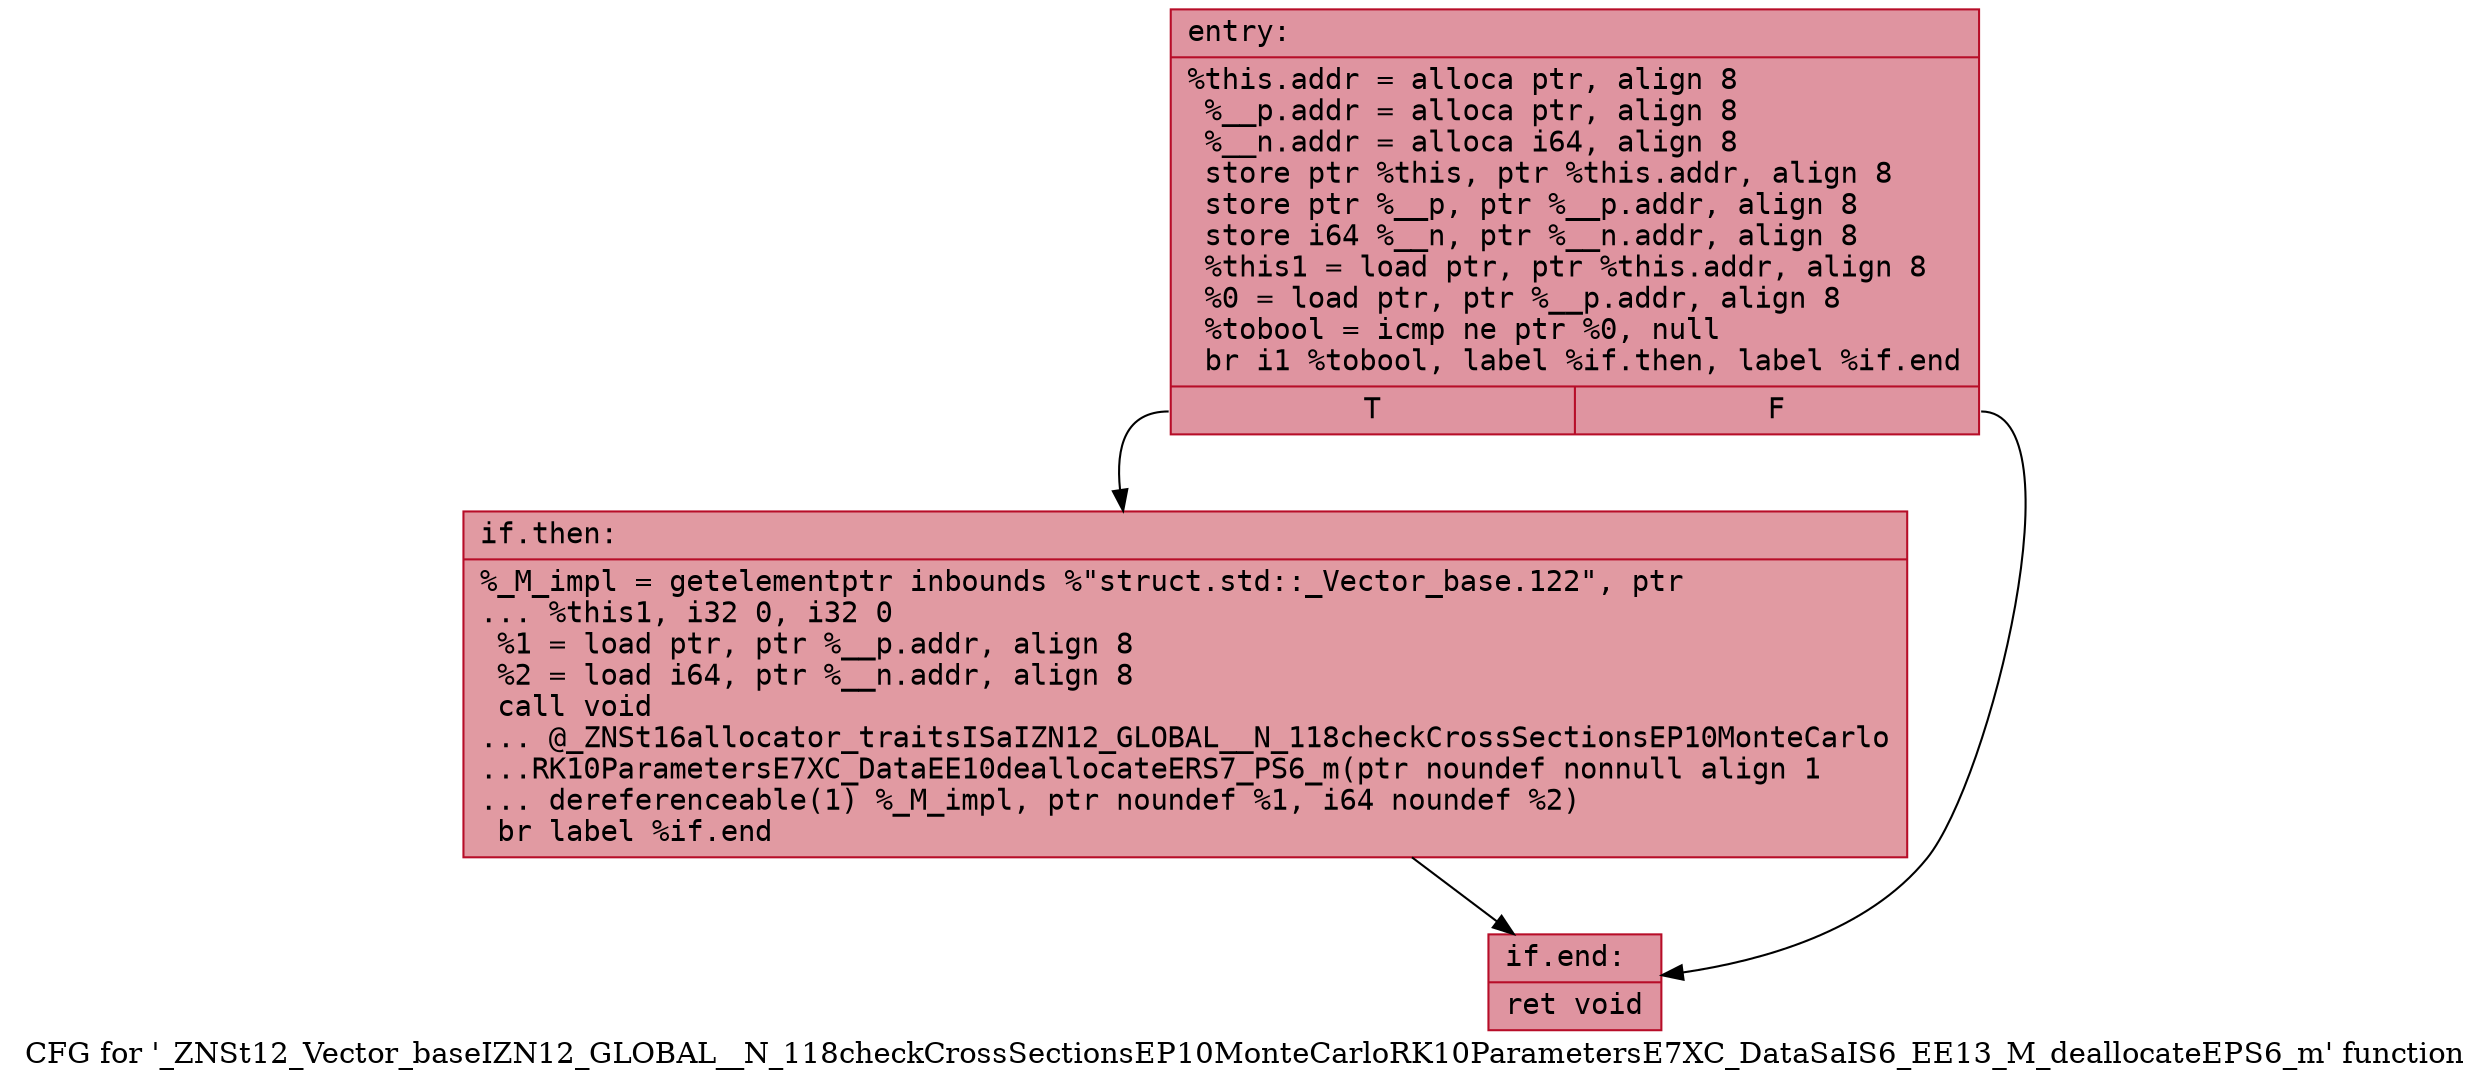 digraph "CFG for '_ZNSt12_Vector_baseIZN12_GLOBAL__N_118checkCrossSectionsEP10MonteCarloRK10ParametersE7XC_DataSaIS6_EE13_M_deallocateEPS6_m' function" {
	label="CFG for '_ZNSt12_Vector_baseIZN12_GLOBAL__N_118checkCrossSectionsEP10MonteCarloRK10ParametersE7XC_DataSaIS6_EE13_M_deallocateEPS6_m' function";

	Node0x55dab47ebe90 [shape=record,color="#b70d28ff", style=filled, fillcolor="#b70d2870" fontname="Courier",label="{entry:\l|  %this.addr = alloca ptr, align 8\l  %__p.addr = alloca ptr, align 8\l  %__n.addr = alloca i64, align 8\l  store ptr %this, ptr %this.addr, align 8\l  store ptr %__p, ptr %__p.addr, align 8\l  store i64 %__n, ptr %__n.addr, align 8\l  %this1 = load ptr, ptr %this.addr, align 8\l  %0 = load ptr, ptr %__p.addr, align 8\l  %tobool = icmp ne ptr %0, null\l  br i1 %tobool, label %if.then, label %if.end\l|{<s0>T|<s1>F}}"];
	Node0x55dab47ebe90:s0 -> Node0x55dab47ec360[tooltip="entry -> if.then\nProbability 62.50%" ];
	Node0x55dab47ebe90:s1 -> Node0x55dab47ec3d0[tooltip="entry -> if.end\nProbability 37.50%" ];
	Node0x55dab47ec360 [shape=record,color="#b70d28ff", style=filled, fillcolor="#bb1b2c70" fontname="Courier",label="{if.then:\l|  %_M_impl = getelementptr inbounds %\"struct.std::_Vector_base.122\", ptr\l... %this1, i32 0, i32 0\l  %1 = load ptr, ptr %__p.addr, align 8\l  %2 = load i64, ptr %__n.addr, align 8\l  call void\l... @_ZNSt16allocator_traitsISaIZN12_GLOBAL__N_118checkCrossSectionsEP10MonteCarlo\l...RK10ParametersE7XC_DataEE10deallocateERS7_PS6_m(ptr noundef nonnull align 1\l... dereferenceable(1) %_M_impl, ptr noundef %1, i64 noundef %2)\l  br label %if.end\l}"];
	Node0x55dab47ec360 -> Node0x55dab47ec3d0[tooltip="if.then -> if.end\nProbability 100.00%" ];
	Node0x55dab47ec3d0 [shape=record,color="#b70d28ff", style=filled, fillcolor="#b70d2870" fontname="Courier",label="{if.end:\l|  ret void\l}"];
}
